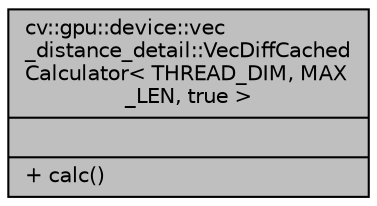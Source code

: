 digraph "cv::gpu::device::vec_distance_detail::VecDiffCachedCalculator&lt; THREAD_DIM, MAX_LEN, true &gt;"
{
 // LATEX_PDF_SIZE
  edge [fontname="Helvetica",fontsize="10",labelfontname="Helvetica",labelfontsize="10"];
  node [fontname="Helvetica",fontsize="10",shape=record];
  Node1 [label="{cv::gpu::device::vec\l_distance_detail::VecDiffCached\lCalculator\< THREAD_DIM, MAX\l_LEN, true \>\n||+ calc()\l}",height=0.2,width=0.4,color="black", fillcolor="grey75", style="filled", fontcolor="black",tooltip=" "];
}
